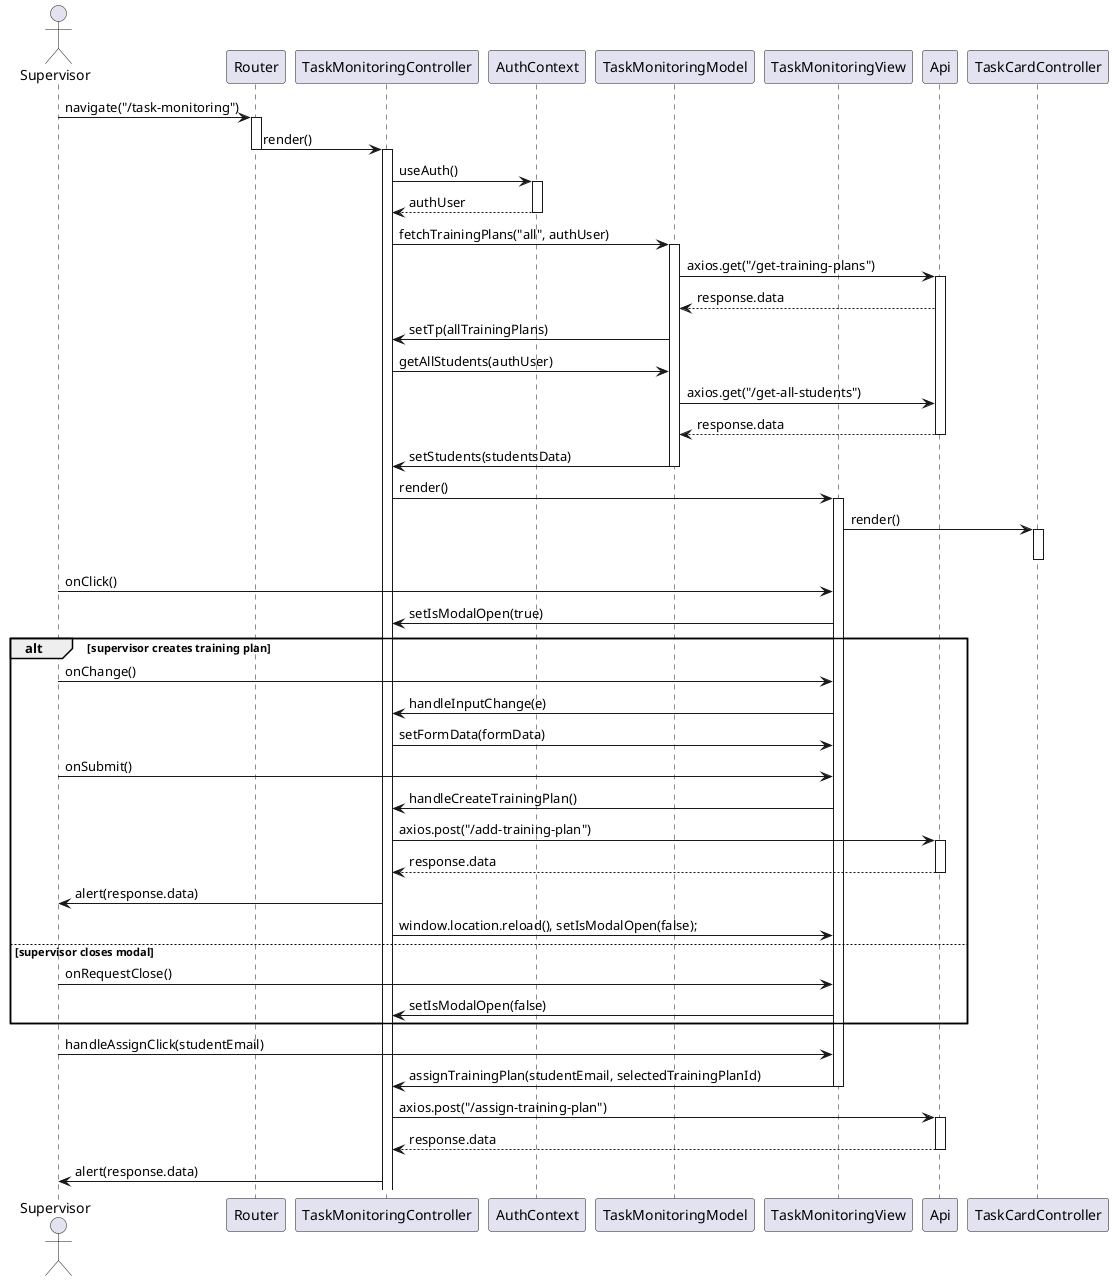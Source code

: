 @startuml task_monitoring

actor Supervisor as User
participant Router
participant TaskMonitoringController
participant AuthContext
participant TaskMonitoringModel
participant TaskMonitoringView
participant Api
participant TaskCardController

User -> Router: navigate("/task-monitoring")
activate Router
Router -> TaskMonitoringController: render()
deactivate Router
activate TaskMonitoringController
TaskMonitoringController -> AuthContext: useAuth()
activate AuthContext
AuthContext --> TaskMonitoringController: authUser
deactivate AuthContext

TaskMonitoringController -> TaskMonitoringModel: fetchTrainingPlans("all", authUser)
activate TaskMonitoringModel
TaskMonitoringModel -> Api: axios.get("/get-training-plans")
activate Api
Api --> TaskMonitoringModel: response.data
TaskMonitoringModel -> TaskMonitoringController: setTp(allTrainingPlans)

TaskMonitoringController -> TaskMonitoringModel: getAllStudents(authUser)
TaskMonitoringModel -> Api: axios.get("/get-all-students")
Api --> TaskMonitoringModel: response.data
deactivate Api
TaskMonitoringModel -> TaskMonitoringController: setStudents(studentsData)
deactivate TaskMonitoringModel

TaskMonitoringController -> TaskMonitoringView: render()
activate TaskMonitoringView
TaskMonitoringView -> TaskCardController: render()
activate TaskCardController
deactivate TaskCardController

User -> TaskMonitoringView: onClick()
TaskMonitoringView -> TaskMonitoringController: setIsModalOpen(true)

alt supervisor creates training plan
    User -> TaskMonitoringView: onChange()
    TaskMonitoringView -> TaskMonitoringController: handleInputChange(e)
    TaskMonitoringController -> TaskMonitoringView: setFormData(formData)

    User -> TaskMonitoringView: onSubmit()
    TaskMonitoringView -> TaskMonitoringController: handleCreateTrainingPlan()
    TaskMonitoringController -> Api: axios.post("/add-training-plan")
    activate Api
    Api --> TaskMonitoringController: response.data
    deactivate Api
    TaskMonitoringController -> User: alert(response.data)
    TaskMonitoringController -> TaskMonitoringView: window.location.reload(), setIsModalOpen(false);
else supervisor closes modal
    User -> TaskMonitoringView: onRequestClose()
    TaskMonitoringView -> TaskMonitoringController: setIsModalOpen(false)
end

User -> TaskMonitoringView: handleAssignClick(studentEmail)
TaskMonitoringView -> TaskMonitoringController: assignTrainingPlan(studentEmail, selectedTrainingPlanId)
deactivate TaskMonitoringView
TaskMonitoringController -> Api: axios.post("/assign-training-plan")
activate Api
Api --> TaskMonitoringController: response.data
deactivate Api
TaskMonitoringController -> User: alert(response.data)


@enduml